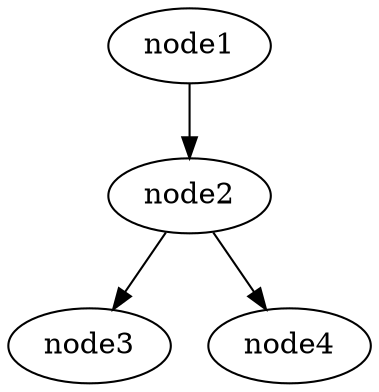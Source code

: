 digraph G {
graph [
name="star4-compact"
]
node1;
node2;
node3;
node4;
node1->node2 ;
node2->node3 ;
node2->node4 ;
}
